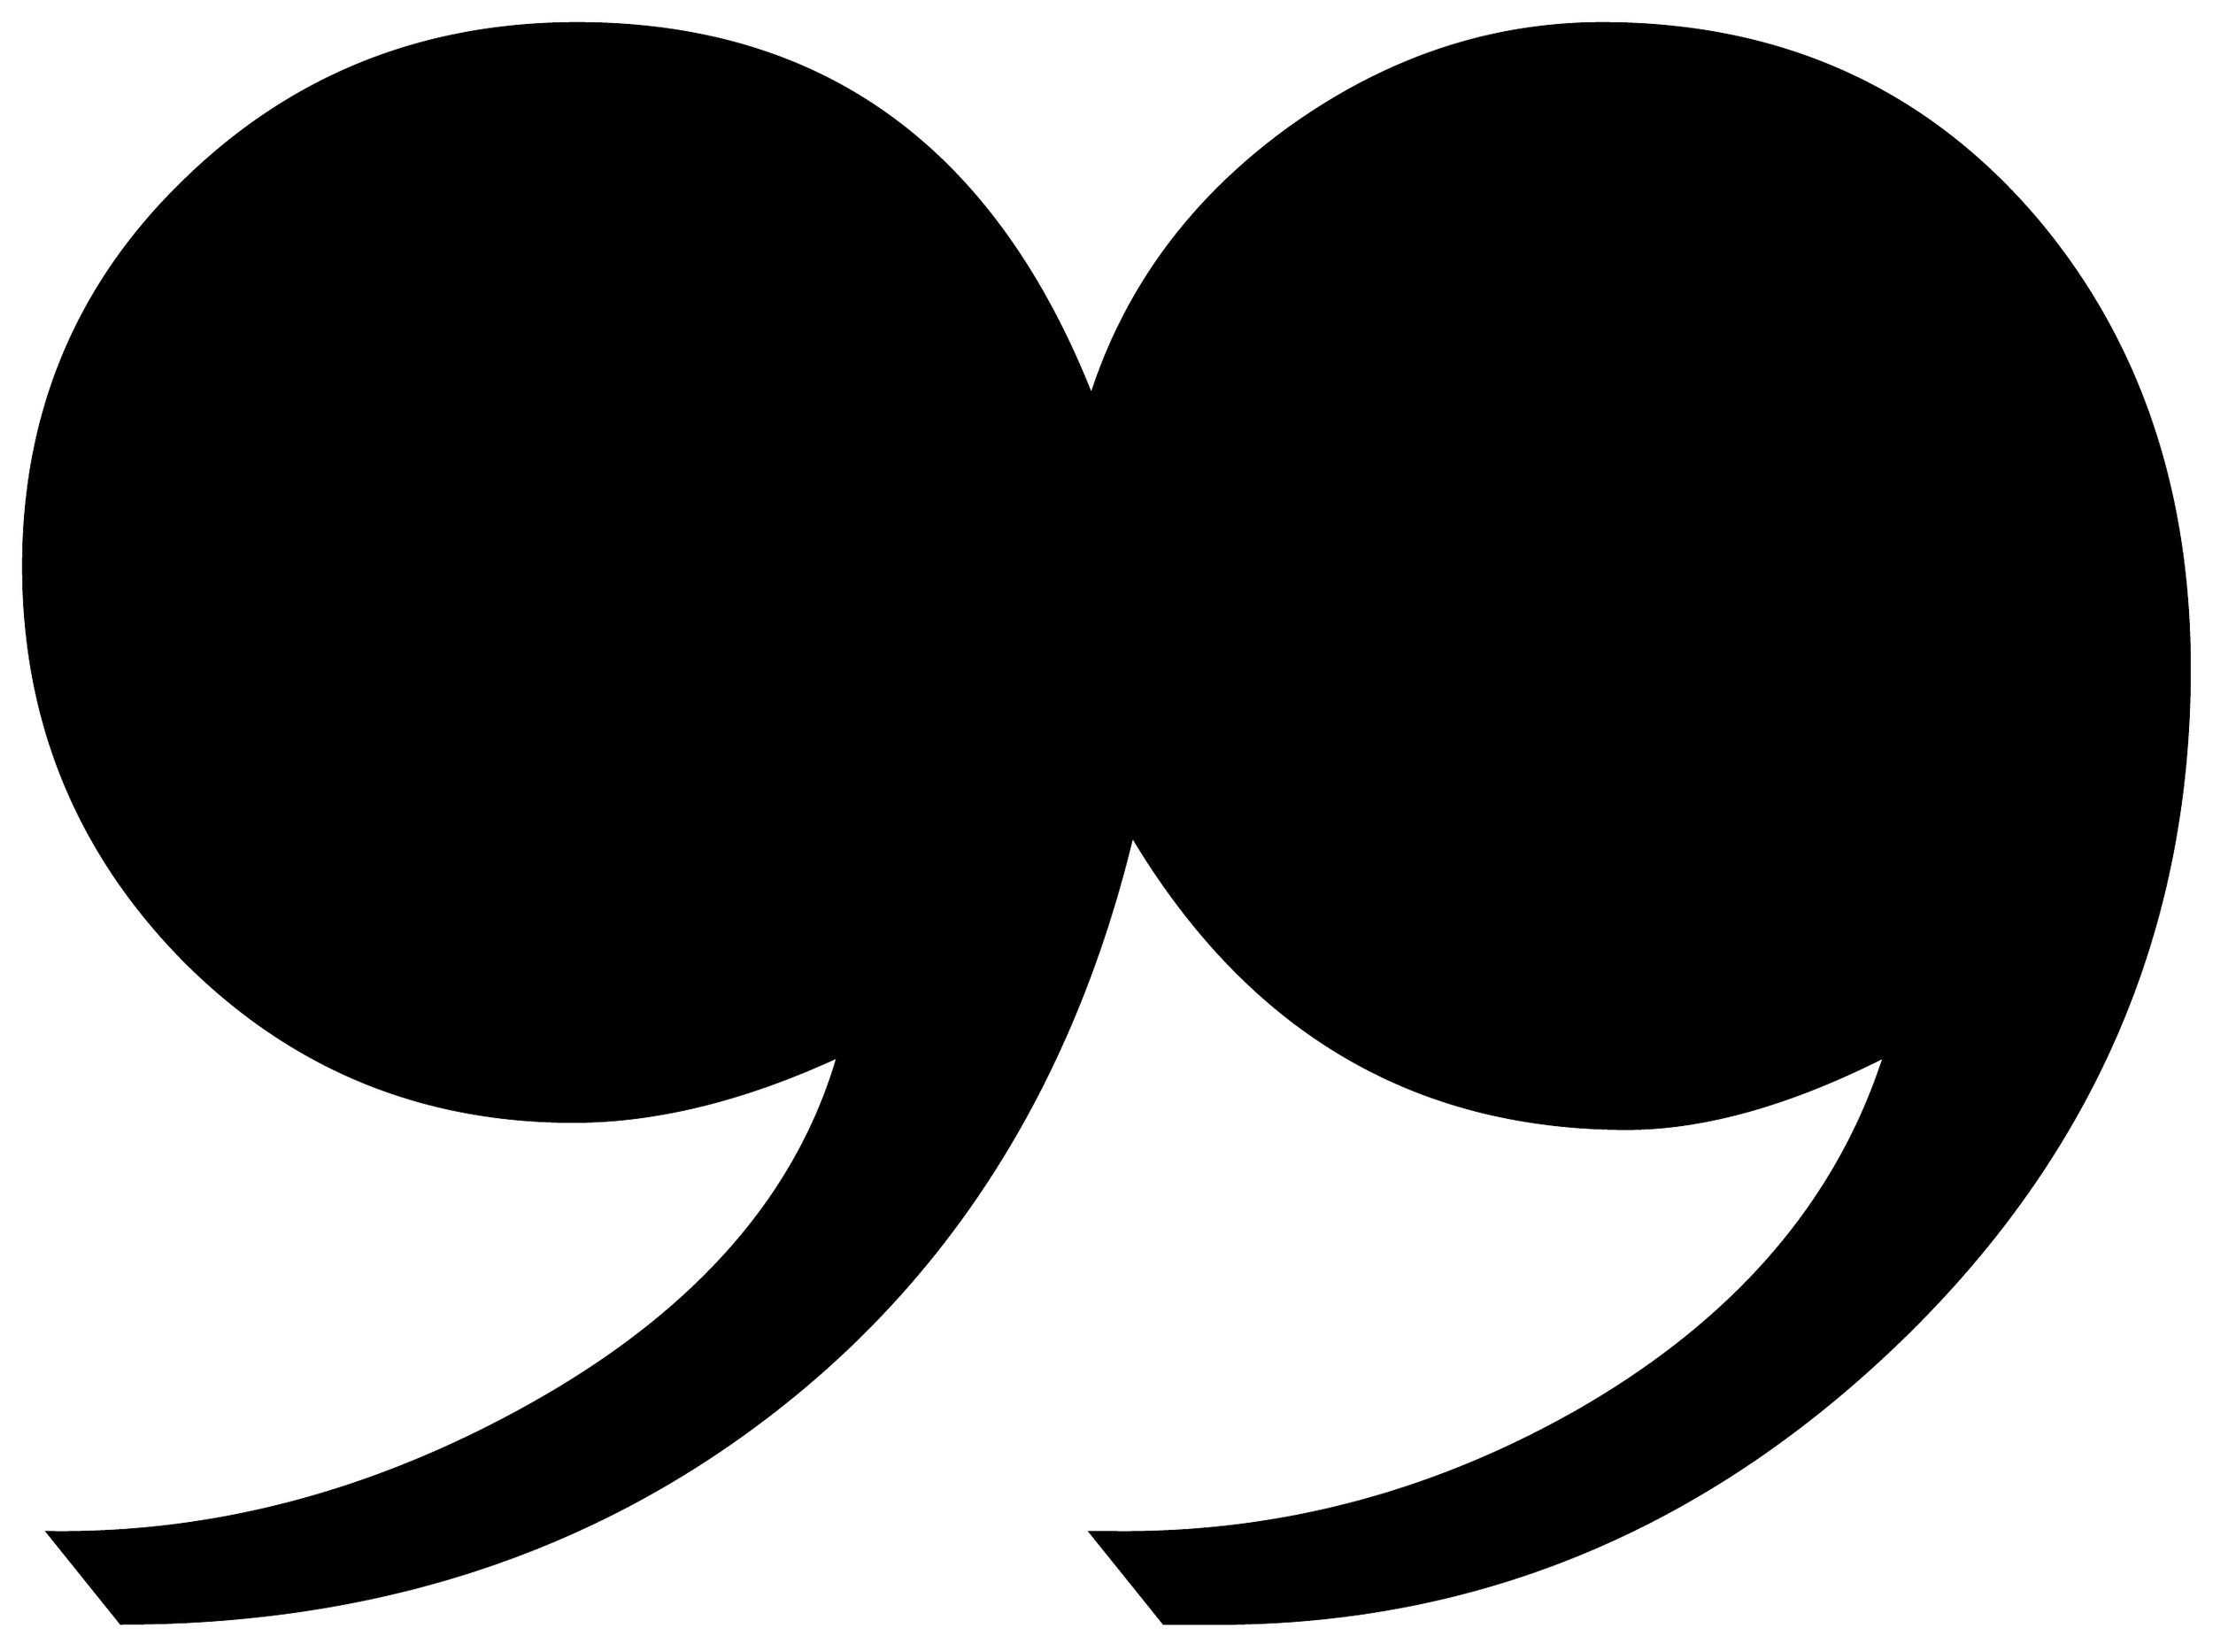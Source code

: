 


\begin{tikzpicture}[y=0.80pt, x=0.80pt, yscale=-1.0, xscale=1.0, inner sep=0pt, outer sep=0pt]
\begin{scope}[shift={(100.0,2113.0)},nonzero rule]
  \path[draw=.,fill=.,line width=1.600pt] (1325.0,-1079.0) ..
    controls (1325.0,-929.0) and (1268.667,-800.667) ..
    (1156.0,-694.0) .. controls (1044.0,-588.0) and
    (913.333,-536.333) .. (764.0,-539.0) -- (745.0,-539.0) --
    (704.0,-590.0) -- (715.0,-590.0) .. controls (807.667,-588.667)
    and (895.333,-611.333) .. (978.0,-658.0) .. controls
    (1068.0,-709.333) and (1126.333,-776.667) .. (1153.0,-860.0) ..
    controls (1099.0,-832.667) and (1050.333,-819.0) ..
    (1007.0,-819.0) .. controls (886.333,-819.0) and
    (793.0,-874.333) .. (727.0,-985.0) .. controls (693.667,-846.333)
    and (625.667,-737.333) .. (523.0,-658.0) .. controls
    (420.333,-578.667) and (297.667,-539.0) .. (155.0,-539.0) --
    (114.0,-590.0) .. controls (205.333,-588.667) and (294.333,-611.667)
    .. (381.0,-659.0) .. controls (477.667,-711.667) and
    (537.667,-778.667) .. (561.0,-860.0) .. controls (507.667,-835.333)
    and (457.667,-823.0) .. (411.0,-823.0) .. controls
    (324.333,-823.0) and (250.667,-853.667) .. (190.0,-915.0) ..
    controls (130.0,-976.333) and (100.0,-1050.333) ..
    (100.0,-1137.0) .. controls (100.0,-1223.667) and
    (130.333,-1296.333) .. (191.0,-1355.0) .. controls
    (251.667,-1414.333) and (325.667,-1444.0) .. (413.0,-1444.0) ..
    controls (551.667,-1444.0) and (648.667,-1373.667) ..
    (704.0,-1233.0) .. controls (723.333,-1293.667) and
    (760.333,-1344.0) .. (815.0,-1384.0) .. controls
    (870.333,-1424.0) and (929.667,-1444.0) .. (993.0,-1444.0) ..
    controls (1093.0,-1444.0) and (1174.333,-1407.667) ..
    (1237.0,-1335.0) .. controls (1295.667,-1266.333) and
    (1325.0,-1181.0) .. (1325.0,-1079.0) -- cycle;
\end{scope}

\end{tikzpicture}

